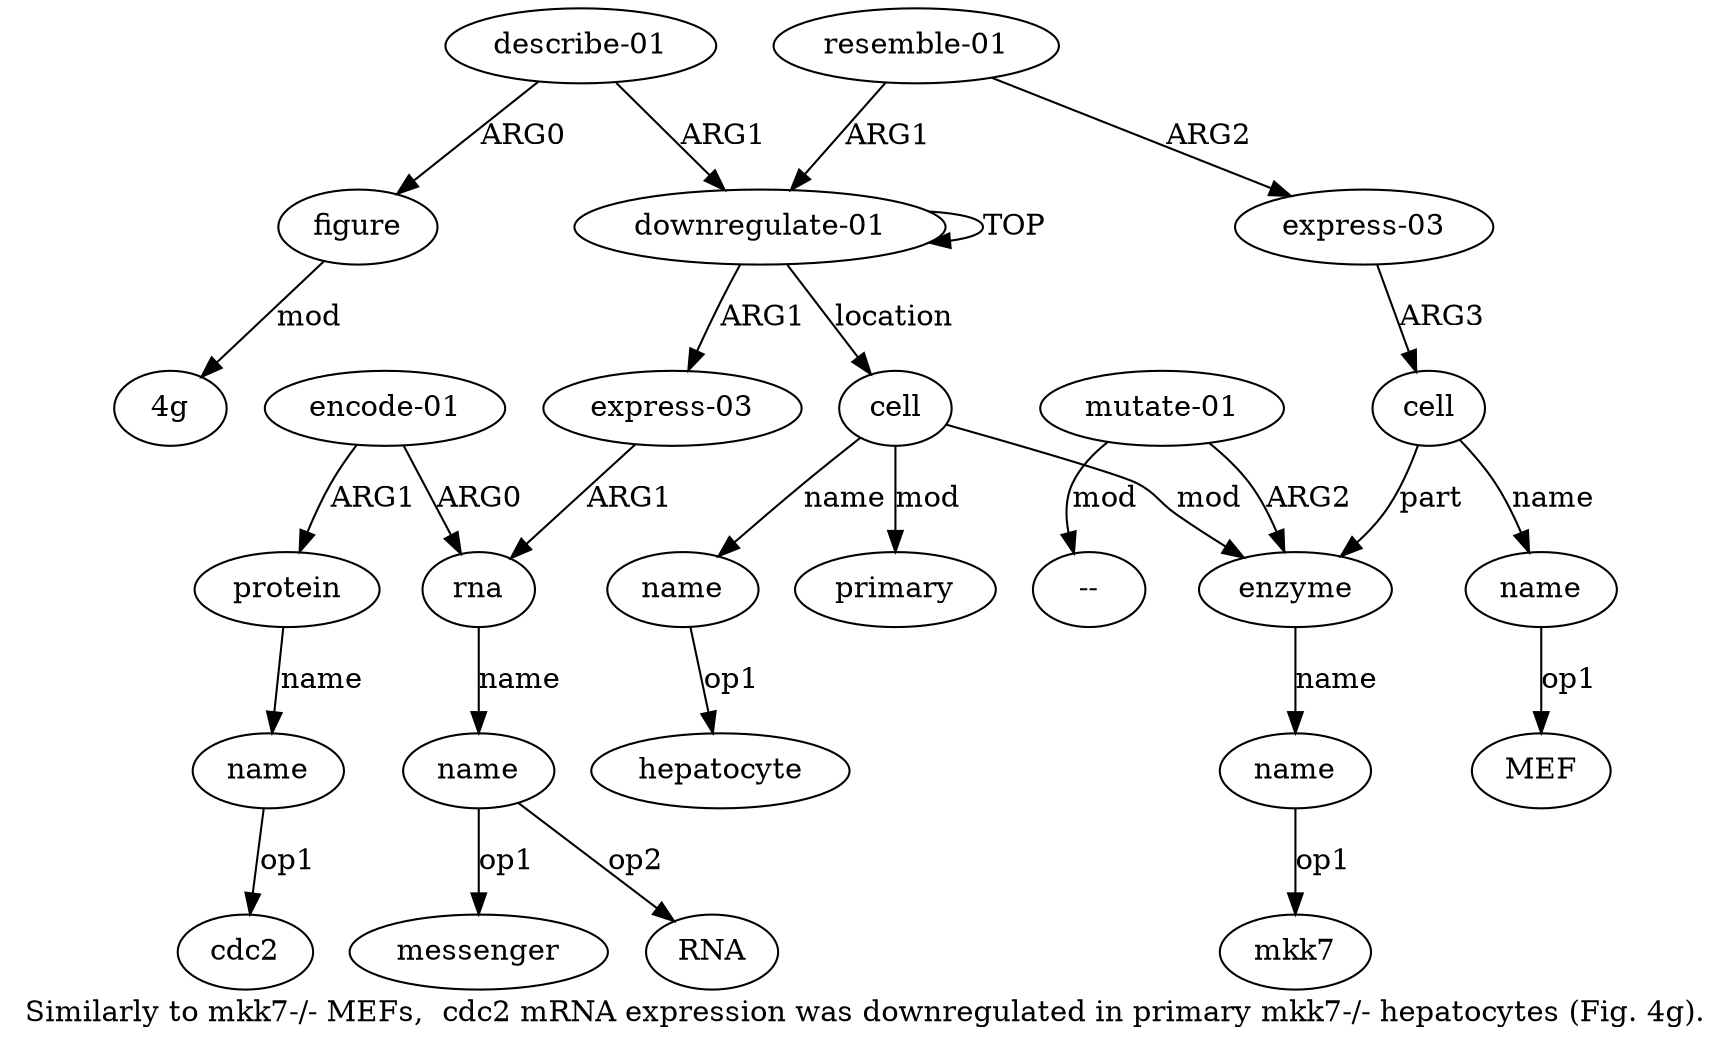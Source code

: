 digraph  {
	graph [label="Similarly to mkk7-/- MEFs,  cdc2 mRNA expression was downregulated in primary mkk7-/- hepatocytes (Fig. 4g)."];
	node [label="\N"];
	"a3 messenger"	 [color=black,
		gold_ind=-1,
		gold_label=messenger,
		label=messenger,
		test_ind=-1,
		test_label=messenger];
	"a16 MEF"	 [color=black,
		gold_ind=-1,
		gold_label=MEF,
		label=MEF,
		test_ind=-1,
		test_label=MEF];
	"a11 mkk7"	 [color=black,
		gold_ind=-1,
		gold_label=mkk7,
		label=mkk7,
		test_ind=-1,
		test_label=mkk7];
	"a3 RNA"	 [color=black,
		gold_ind=-1,
		gold_label=RNA,
		label=RNA,
		test_ind=-1,
		test_label=RNA];
	a15	 [color=black,
		gold_ind=15,
		gold_label=cell,
		label=cell,
		test_ind=15,
		test_label=cell];
	a16	 [color=black,
		gold_ind=16,
		gold_label=name,
		label=name,
		test_ind=16,
		test_label=name];
	a15 -> a16 [key=0,
	color=black,
	gold_label=name,
	label=name,
	test_label=name];
a10 [color=black,
	gold_ind=10,
	gold_label=enzyme,
	label=enzyme,
	test_ind=10,
	test_label=enzyme];
a15 -> a10 [key=0,
color=black,
gold_label=part,
label=part,
test_label=part];
a14 [color=black,
gold_ind=14,
gold_label="express-03",
label="express-03",
test_ind=14,
test_label="express-03"];
a14 -> a15 [key=0,
color=black,
gold_label=ARG3,
label=ARG3,
test_label=ARG3];
a17 [color=black,
gold_ind=17,
gold_label="describe-01",
label="describe-01",
test_ind=17,
test_label="describe-01"];
a18 [color=black,
gold_ind=18,
gold_label=figure,
label=figure,
test_ind=18,
test_label=figure];
a17 -> a18 [key=0,
color=black,
gold_label=ARG0,
label=ARG0,
test_label=ARG0];
a0 [color=black,
gold_ind=0,
gold_label="downregulate-01",
label="downregulate-01",
test_ind=0,
test_label="downregulate-01"];
a17 -> a0 [key=0,
color=black,
gold_label=ARG1,
label=ARG1,
test_label=ARG1];
a16 -> "a16 MEF" [key=0,
color=black,
gold_label=op1,
label=op1,
test_label=op1];
a11 [color=black,
gold_ind=11,
gold_label=name,
label=name,
test_ind=11,
test_label=name];
a11 -> "a11 mkk7" [key=0,
color=black,
gold_label=op1,
label=op1,
test_label=op1];
a10 -> a11 [key=0,
color=black,
gold_label=name,
label=name,
test_label=name];
a13 [color=black,
gold_ind=13,
gold_label="resemble-01",
label="resemble-01",
test_ind=13,
test_label="resemble-01"];
a13 -> a14 [key=0,
color=black,
gold_label=ARG2,
label=ARG2,
test_label=ARG2];
a13 -> a0 [key=0,
color=black,
gold_label=ARG1,
label=ARG1,
test_label=ARG1];
a12 [color=black,
gold_ind=12,
gold_label="mutate-01",
label="mutate-01",
test_ind=12,
test_label="mutate-01"];
a12 -> a10 [key=0,
color=black,
gold_label=ARG2,
label=ARG2,
test_label=ARG2];
"a12 --" [color=black,
gold_ind=-1,
gold_label="--",
label="--",
test_ind=-1,
test_label="--"];
a12 -> "a12 --" [key=0,
color=black,
gold_label=mod,
label=mod,
test_label=mod];
"a18 4g" [color=black,
gold_ind=-1,
gold_label="4g",
label="4g",
test_ind=-1,
test_label="4g"];
a18 -> "a18 4g" [key=0,
color=black,
gold_label=mod,
label=mod,
test_label=mod];
a1 [color=black,
gold_ind=1,
gold_label="express-03",
label="express-03",
test_ind=1,
test_label="express-03"];
a2 [color=black,
gold_ind=2,
gold_label=rna,
label=rna,
test_ind=2,
test_label=rna];
a1 -> a2 [key=0,
color=black,
gold_label=ARG1,
label=ARG1,
test_label=ARG1];
a0 -> a1 [key=0,
color=black,
gold_label=ARG1,
label=ARG1,
test_label=ARG1];
a0 -> a0 [key=0,
color=black,
gold_label=TOP,
label=TOP,
test_label=TOP];
a7 [color=black,
gold_ind=7,
gold_label=cell,
label=cell,
test_ind=7,
test_label=cell];
a0 -> a7 [key=0,
color=black,
gold_label=location,
label=location,
test_label=location];
a3 [color=black,
gold_ind=3,
gold_label=name,
label=name,
test_ind=3,
test_label=name];
a3 -> "a3 messenger" [key=0,
color=black,
gold_label=op1,
label=op1,
test_label=op1];
a3 -> "a3 RNA" [key=0,
color=black,
gold_label=op2,
label=op2,
test_label=op2];
a2 -> a3 [key=0,
color=black,
gold_label=name,
label=name,
test_label=name];
a5 [color=black,
gold_ind=5,
gold_label=protein,
label=protein,
test_ind=5,
test_label=protein];
a6 [color=black,
gold_ind=6,
gold_label=name,
label=name,
test_ind=6,
test_label=name];
a5 -> a6 [key=0,
color=black,
gold_label=name,
label=name,
test_label=name];
a4 [color=black,
gold_ind=4,
gold_label="encode-01",
label="encode-01",
test_ind=4,
test_label="encode-01"];
a4 -> a2 [key=0,
color=black,
gold_label=ARG0,
label=ARG0,
test_label=ARG0];
a4 -> a5 [key=0,
color=black,
gold_label=ARG1,
label=ARG1,
test_label=ARG1];
a7 -> a10 [key=0,
color=black,
gold_label=mod,
label=mod,
test_label=mod];
a9 [color=black,
gold_ind=9,
gold_label=primary,
label=primary,
test_ind=9,
test_label=primary];
a7 -> a9 [key=0,
color=black,
gold_label=mod,
label=mod,
test_label=mod];
a8 [color=black,
gold_ind=8,
gold_label=name,
label=name,
test_ind=8,
test_label=name];
a7 -> a8 [key=0,
color=black,
gold_label=name,
label=name,
test_label=name];
"a6 cdc2" [color=black,
gold_ind=-1,
gold_label=cdc2,
label=cdc2,
test_ind=-1,
test_label=cdc2];
a6 -> "a6 cdc2" [key=0,
color=black,
gold_label=op1,
label=op1,
test_label=op1];
"a8 hepatocyte" [color=black,
gold_ind=-1,
gold_label=hepatocyte,
label=hepatocyte,
test_ind=-1,
test_label=hepatocyte];
a8 -> "a8 hepatocyte" [key=0,
color=black,
gold_label=op1,
label=op1,
test_label=op1];
}
